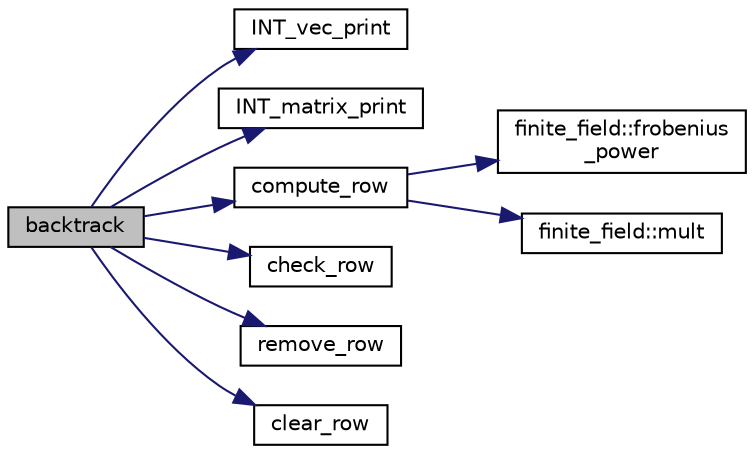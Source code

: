 digraph "backtrack"
{
  edge [fontname="Helvetica",fontsize="10",labelfontname="Helvetica",labelfontsize="10"];
  node [fontname="Helvetica",fontsize="10",shape=record];
  rankdir="LR";
  Node0 [label="backtrack",height=0.2,width=0.4,color="black", fillcolor="grey75", style="filled", fontcolor="black"];
  Node0 -> Node1 [color="midnightblue",fontsize="10",style="solid",fontname="Helvetica"];
  Node1 [label="INT_vec_print",height=0.2,width=0.4,color="black", fillcolor="white", style="filled",URL="$df/dbf/sajeeb_8_c.html#a79a5901af0b47dd0d694109543c027fe"];
  Node0 -> Node2 [color="midnightblue",fontsize="10",style="solid",fontname="Helvetica"];
  Node2 [label="INT_matrix_print",height=0.2,width=0.4,color="black", fillcolor="white", style="filled",URL="$d5/db4/io__and__os_8h.html#afd4180a24bef3a2b584668a4eaf607ff"];
  Node0 -> Node3 [color="midnightblue",fontsize="10",style="solid",fontname="Helvetica"];
  Node3 [label="compute_row",height=0.2,width=0.4,color="black", fillcolor="white", style="filled",URL="$dd/d07/plane__search_8_c.html#af945111d9c2dbe8ffc1478275c7d4d15"];
  Node3 -> Node4 [color="midnightblue",fontsize="10",style="solid",fontname="Helvetica"];
  Node4 [label="finite_field::frobenius\l_power",height=0.2,width=0.4,color="black", fillcolor="white", style="filled",URL="$df/d5a/classfinite__field.html#aec23e43aaefc0ed601cdfa3139496a92"];
  Node3 -> Node5 [color="midnightblue",fontsize="10",style="solid",fontname="Helvetica"];
  Node5 [label="finite_field::mult",height=0.2,width=0.4,color="black", fillcolor="white", style="filled",URL="$df/d5a/classfinite__field.html#a24fb5917aa6d4d656fd855b7f44a13b0"];
  Node0 -> Node6 [color="midnightblue",fontsize="10",style="solid",fontname="Helvetica"];
  Node6 [label="check_row",height=0.2,width=0.4,color="black", fillcolor="white", style="filled",URL="$dd/d07/plane__search_8_c.html#a7c747c8628656ffafe9b2d862bbd6751"];
  Node0 -> Node7 [color="midnightblue",fontsize="10",style="solid",fontname="Helvetica"];
  Node7 [label="remove_row",height=0.2,width=0.4,color="black", fillcolor="white", style="filled",URL="$dd/d07/plane__search_8_c.html#ab4ad390375f2783a6a81ecd708bf63f4"];
  Node0 -> Node8 [color="midnightblue",fontsize="10",style="solid",fontname="Helvetica"];
  Node8 [label="clear_row",height=0.2,width=0.4,color="black", fillcolor="white", style="filled",URL="$dd/d07/plane__search_8_c.html#a01be99b2c2aaa2497103b10c56fd259e"];
}
